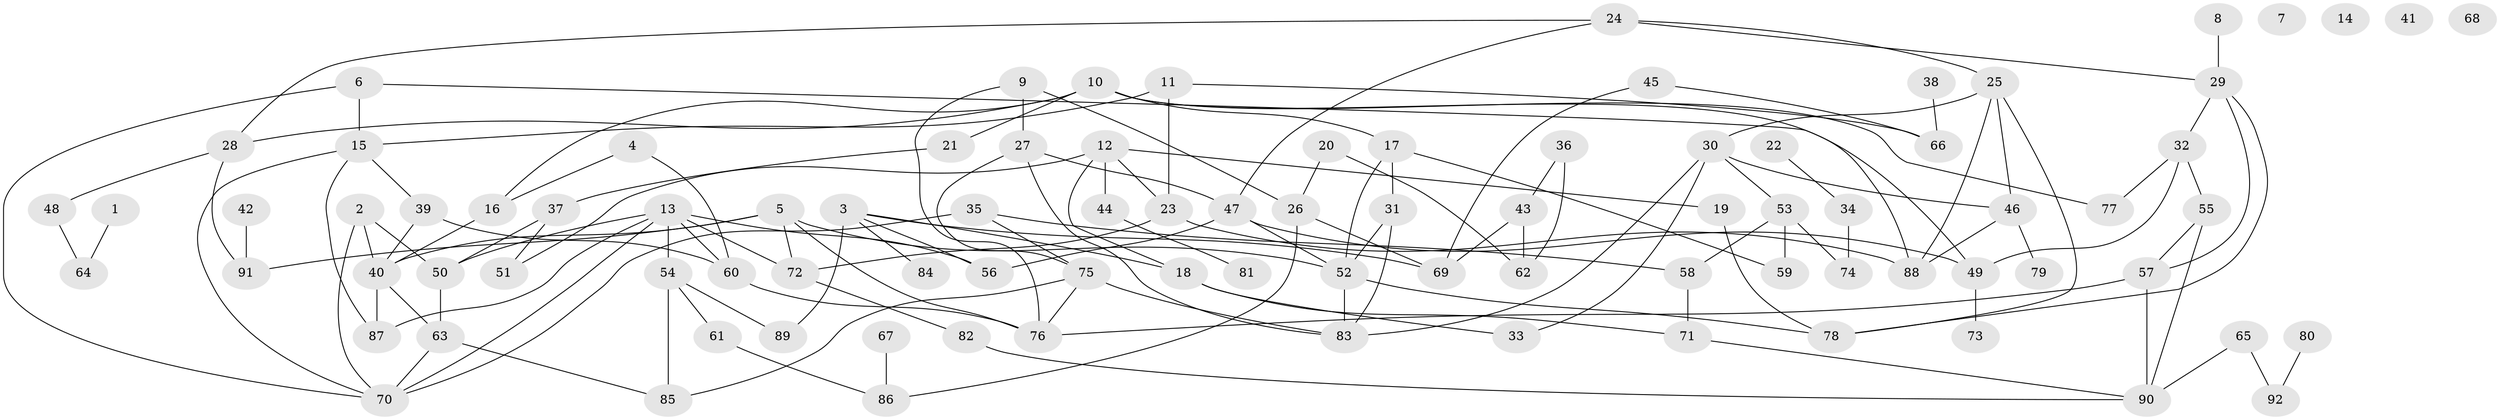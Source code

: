 // coarse degree distribution, {6: 0.15151515151515152, 3: 0.18181818181818182, 7: 0.12121212121212122, 5: 0.12121212121212122, 2: 0.12121212121212122, 10: 0.06060606060606061, 1: 0.21212121212121213, 9: 0.030303030303030304}
// Generated by graph-tools (version 1.1) at 2025/35/03/04/25 23:35:52]
// undirected, 92 vertices, 141 edges
graph export_dot {
  node [color=gray90,style=filled];
  1;
  2;
  3;
  4;
  5;
  6;
  7;
  8;
  9;
  10;
  11;
  12;
  13;
  14;
  15;
  16;
  17;
  18;
  19;
  20;
  21;
  22;
  23;
  24;
  25;
  26;
  27;
  28;
  29;
  30;
  31;
  32;
  33;
  34;
  35;
  36;
  37;
  38;
  39;
  40;
  41;
  42;
  43;
  44;
  45;
  46;
  47;
  48;
  49;
  50;
  51;
  52;
  53;
  54;
  55;
  56;
  57;
  58;
  59;
  60;
  61;
  62;
  63;
  64;
  65;
  66;
  67;
  68;
  69;
  70;
  71;
  72;
  73;
  74;
  75;
  76;
  77;
  78;
  79;
  80;
  81;
  82;
  83;
  84;
  85;
  86;
  87;
  88;
  89;
  90;
  91;
  92;
  1 -- 64;
  2 -- 40;
  2 -- 50;
  2 -- 70;
  3 -- 18;
  3 -- 56;
  3 -- 69;
  3 -- 84;
  3 -- 89;
  4 -- 16;
  4 -- 60;
  5 -- 40;
  5 -- 52;
  5 -- 72;
  5 -- 76;
  5 -- 91;
  6 -- 15;
  6 -- 49;
  6 -- 70;
  8 -- 29;
  9 -- 26;
  9 -- 27;
  9 -- 76;
  10 -- 16;
  10 -- 17;
  10 -- 21;
  10 -- 28;
  10 -- 77;
  10 -- 88;
  11 -- 15;
  11 -- 23;
  11 -- 66;
  12 -- 18;
  12 -- 19;
  12 -- 23;
  12 -- 44;
  12 -- 51;
  13 -- 50;
  13 -- 54;
  13 -- 56;
  13 -- 60;
  13 -- 70;
  13 -- 72;
  13 -- 87;
  15 -- 39;
  15 -- 70;
  15 -- 87;
  16 -- 40;
  17 -- 31;
  17 -- 52;
  17 -- 59;
  18 -- 33;
  18 -- 71;
  19 -- 78;
  20 -- 26;
  20 -- 62;
  21 -- 37;
  22 -- 34;
  23 -- 72;
  23 -- 88;
  24 -- 25;
  24 -- 28;
  24 -- 29;
  24 -- 47;
  25 -- 30;
  25 -- 46;
  25 -- 78;
  25 -- 88;
  26 -- 69;
  26 -- 86;
  27 -- 47;
  27 -- 75;
  27 -- 83;
  28 -- 48;
  28 -- 91;
  29 -- 32;
  29 -- 57;
  29 -- 78;
  30 -- 33;
  30 -- 46;
  30 -- 53;
  30 -- 83;
  31 -- 52;
  31 -- 83;
  32 -- 49;
  32 -- 55;
  32 -- 77;
  34 -- 74;
  35 -- 58;
  35 -- 70;
  35 -- 75;
  36 -- 43;
  36 -- 62;
  37 -- 50;
  37 -- 51;
  38 -- 66;
  39 -- 40;
  39 -- 60;
  40 -- 63;
  40 -- 87;
  42 -- 91;
  43 -- 62;
  43 -- 69;
  44 -- 81;
  45 -- 66;
  45 -- 69;
  46 -- 79;
  46 -- 88;
  47 -- 49;
  47 -- 52;
  47 -- 56;
  48 -- 64;
  49 -- 73;
  50 -- 63;
  52 -- 78;
  52 -- 83;
  53 -- 58;
  53 -- 59;
  53 -- 74;
  54 -- 61;
  54 -- 85;
  54 -- 89;
  55 -- 57;
  55 -- 90;
  57 -- 76;
  57 -- 90;
  58 -- 71;
  60 -- 76;
  61 -- 86;
  63 -- 70;
  63 -- 85;
  65 -- 90;
  65 -- 92;
  67 -- 86;
  71 -- 90;
  72 -- 82;
  75 -- 76;
  75 -- 83;
  75 -- 85;
  80 -- 92;
  82 -- 90;
}
